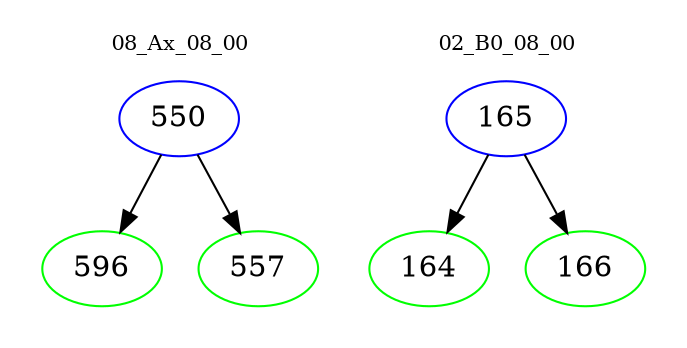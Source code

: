 digraph{
subgraph cluster_0 {
color = white
label = "08_Ax_08_00";
fontsize=10;
T0_550 [label="550", color="blue"]
T0_550 -> T0_596 [color="black"]
T0_596 [label="596", color="green"]
T0_550 -> T0_557 [color="black"]
T0_557 [label="557", color="green"]
}
subgraph cluster_1 {
color = white
label = "02_B0_08_00";
fontsize=10;
T1_165 [label="165", color="blue"]
T1_165 -> T1_164 [color="black"]
T1_164 [label="164", color="green"]
T1_165 -> T1_166 [color="black"]
T1_166 [label="166", color="green"]
}
}

